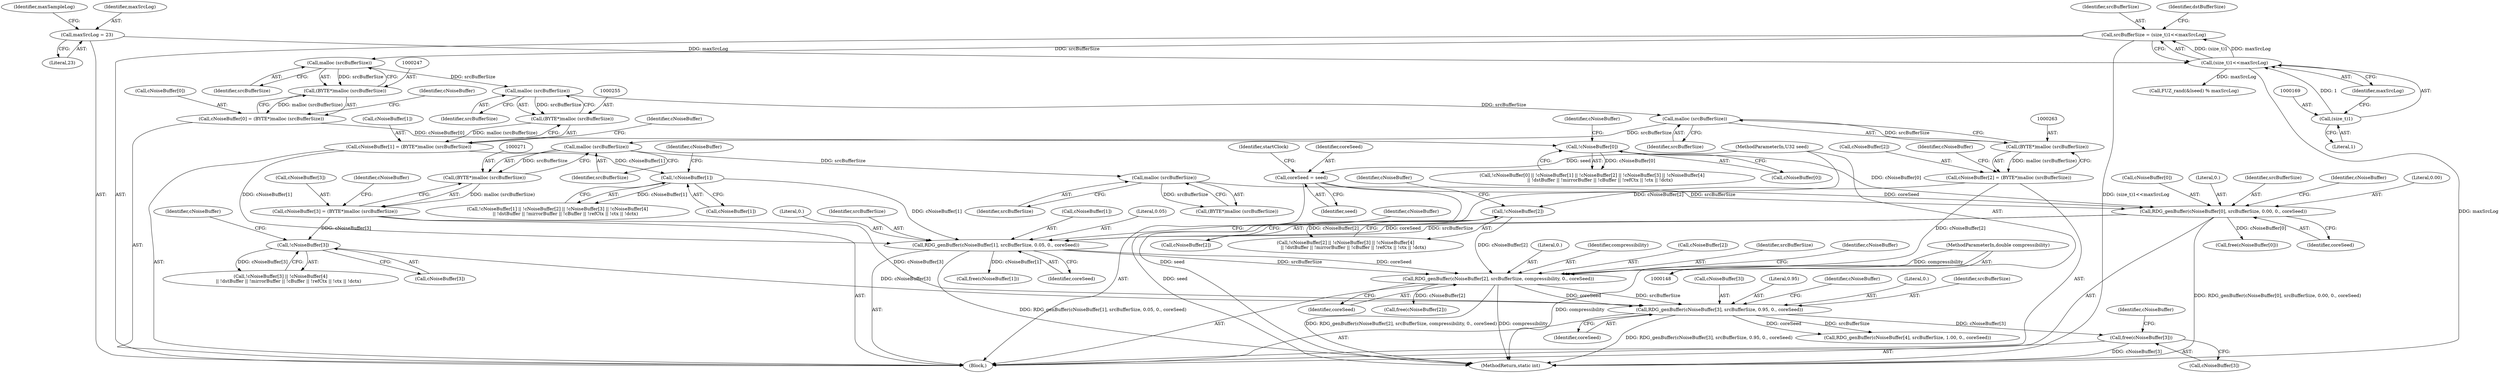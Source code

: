 digraph "0_zstd_3e5cdf1b6a85843e991d7d10f6a2567c15580da0_3@API" {
"1001454" [label="(Call,free(cNoiseBuffer[3]))"];
"1000350" [label="(Call,RDG_genBuffer(cNoiseBuffer[3], srcBufferSize, 0.95, 0., coreSeed))"];
"1000266" [label="(Call,cNoiseBuffer[3] = (BYTE*)malloc (srcBufferSize))"];
"1000270" [label="(Call,(BYTE*)malloc (srcBufferSize))"];
"1000272" [label="(Call,malloc (srcBufferSize))"];
"1000264" [label="(Call,malloc (srcBufferSize))"];
"1000256" [label="(Call,malloc (srcBufferSize))"];
"1000248" [label="(Call,malloc (srcBufferSize))"];
"1000165" [label="(Call,srcBufferSize = (size_t)1<<maxSrcLog)"];
"1000167" [label="(Call,(size_t)1<<maxSrcLog)"];
"1000168" [label="(Call,(size_t)1)"];
"1000157" [label="(Call,maxSrcLog = 23)"];
"1000299" [label="(Call,!cNoiseBuffer[3])"];
"1000342" [label="(Call,RDG_genBuffer(cNoiseBuffer[2], srcBufferSize, compressibility, 0., coreSeed))"];
"1000258" [label="(Call,cNoiseBuffer[2] = (BYTE*)malloc (srcBufferSize))"];
"1000262" [label="(Call,(BYTE*)malloc (srcBufferSize))"];
"1000294" [label="(Call,!cNoiseBuffer[2])"];
"1000334" [label="(Call,RDG_genBuffer(cNoiseBuffer[1], srcBufferSize, 0.05, 0., coreSeed))"];
"1000250" [label="(Call,cNoiseBuffer[1] = (BYTE*)malloc (srcBufferSize))"];
"1000254" [label="(Call,(BYTE*)malloc (srcBufferSize))"];
"1000289" [label="(Call,!cNoiseBuffer[1])"];
"1000326" [label="(Call,RDG_genBuffer(cNoiseBuffer[0], srcBufferSize, 0.00, 0., coreSeed))"];
"1000284" [label="(Call,!cNoiseBuffer[0])"];
"1000242" [label="(Call,cNoiseBuffer[0] = (BYTE*)malloc (srcBufferSize))"];
"1000246" [label="(Call,(BYTE*)malloc (srcBufferSize))"];
"1000280" [label="(Call,malloc (srcBufferSize))"];
"1000222" [label="(Call,coreSeed = seed)"];
"1000149" [label="(MethodParameterIn,U32 seed)"];
"1000153" [label="(MethodParameterIn,double compressibility)"];
"1000340" [label="(Literal,0.)"];
"1000276" [label="(Identifier,cNoiseBuffer)"];
"1000281" [label="(Identifier,srcBufferSize)"];
"1000270" [label="(Call,(BYTE*)malloc (srcBufferSize))"];
"1000268" [label="(Identifier,cNoiseBuffer)"];
"1000251" [label="(Call,cNoiseBuffer[1])"];
"1000162" [label="(Identifier,maxSampleLog)"];
"1000248" [label="(Call,malloc (srcBufferSize))"];
"1000351" [label="(Call,cNoiseBuffer[3])"];
"1000242" [label="(Call,cNoiseBuffer[0] = (BYTE*)malloc (srcBufferSize))"];
"1000334" [label="(Call,RDG_genBuffer(cNoiseBuffer[1], srcBufferSize, 0.05, 0., coreSeed))"];
"1000260" [label="(Identifier,cNoiseBuffer)"];
"1000280" [label="(Call,malloc (srcBufferSize))"];
"1000355" [label="(Literal,0.95)"];
"1000262" [label="(Call,(BYTE*)malloc (srcBufferSize))"];
"1000256" [label="(Call,malloc (srcBufferSize))"];
"1000285" [label="(Call,cNoiseBuffer[0])"];
"1000224" [label="(Identifier,seed)"];
"1000246" [label="(Call,(BYTE*)malloc (srcBufferSize))"];
"1000243" [label="(Call,cNoiseBuffer[0])"];
"1000165" [label="(Call,srcBufferSize = (size_t)1<<maxSrcLog)"];
"1000331" [label="(Literal,0.00)"];
"1000222" [label="(Call,coreSeed = seed)"];
"1000289" [label="(Call,!cNoiseBuffer[1])"];
"1000342" [label="(Call,RDG_genBuffer(cNoiseBuffer[2], srcBufferSize, compressibility, 0., coreSeed))"];
"1000360" [label="(Identifier,cNoiseBuffer)"];
"1000326" [label="(Call,RDG_genBuffer(cNoiseBuffer[0], srcBufferSize, 0.00, 0., coreSeed))"];
"1000168" [label="(Call,(size_t)1)"];
"1000357" [label="(Identifier,coreSeed)"];
"1000356" [label="(Literal,0.)"];
"1001450" [label="(Call,free(cNoiseBuffer[2]))"];
"1000273" [label="(Identifier,srcBufferSize)"];
"1000227" [label="(Identifier,startClock)"];
"1000149" [label="(MethodParameterIn,U32 seed)"];
"1001446" [label="(Call,free(cNoiseBuffer[1]))"];
"1000267" [label="(Call,cNoiseBuffer[3])"];
"1000338" [label="(Identifier,srcBufferSize)"];
"1000155" [label="(Block,)"];
"1000250" [label="(Call,cNoiseBuffer[1] = (BYTE*)malloc (srcBufferSize))"];
"1000350" [label="(Call,RDG_genBuffer(cNoiseBuffer[3], srcBufferSize, 0.95, 0., coreSeed))"];
"1000295" [label="(Call,cNoiseBuffer[2])"];
"1000327" [label="(Call,cNoiseBuffer[0])"];
"1000332" [label="(Literal,0.)"];
"1000333" [label="(Identifier,coreSeed)"];
"1000278" [label="(Call,(BYTE*)malloc (srcBufferSize))"];
"1000153" [label="(MethodParameterIn,double compressibility)"];
"1000343" [label="(Call,cNoiseBuffer[2])"];
"1000294" [label="(Call,!cNoiseBuffer[2])"];
"1001455" [label="(Call,cNoiseBuffer[3])"];
"1000158" [label="(Identifier,maxSrcLog)"];
"1000335" [label="(Call,cNoiseBuffer[1])"];
"1000358" [label="(Call,RDG_genBuffer(cNoiseBuffer[4], srcBufferSize, 1.00, 0., coreSeed))"];
"1001442" [label="(Call,free(cNoiseBuffer[0]))"];
"1000171" [label="(Identifier,maxSrcLog)"];
"1000266" [label="(Call,cNoiseBuffer[3] = (BYTE*)malloc (srcBufferSize))"];
"1001475" [label="(MethodReturn,static int)"];
"1000249" [label="(Identifier,srcBufferSize)"];
"1000264" [label="(Call,malloc (srcBufferSize))"];
"1000166" [label="(Identifier,srcBufferSize)"];
"1000348" [label="(Literal,0.)"];
"1000272" [label="(Call,malloc (srcBufferSize))"];
"1000341" [label="(Identifier,coreSeed)"];
"1000300" [label="(Call,cNoiseBuffer[3])"];
"1000170" [label="(Literal,1)"];
"1000293" [label="(Call,!cNoiseBuffer[2] || !cNoiseBuffer[3] || !cNoiseBuffer[4]\n           || !dstBuffer || !mirrorBuffer || !cBuffer || !refCtx || !ctx || !dctx)"];
"1000339" [label="(Literal,0.05)"];
"1001460" [label="(Identifier,cNoiseBuffer)"];
"1000258" [label="(Call,cNoiseBuffer[2] = (BYTE*)malloc (srcBufferSize))"];
"1000306" [label="(Identifier,cNoiseBuffer)"];
"1000283" [label="(Call,!cNoiseBuffer[0] || !cNoiseBuffer[1] || !cNoiseBuffer[2] || !cNoiseBuffer[3] || !cNoiseBuffer[4]\n           || !dstBuffer || !mirrorBuffer || !cBuffer || !refCtx || !ctx || !dctx)"];
"1000301" [label="(Identifier,cNoiseBuffer)"];
"1000346" [label="(Identifier,srcBufferSize)"];
"1000223" [label="(Identifier,coreSeed)"];
"1000349" [label="(Identifier,coreSeed)"];
"1000330" [label="(Identifier,srcBufferSize)"];
"1000354" [label="(Identifier,srcBufferSize)"];
"1000157" [label="(Call,maxSrcLog = 23)"];
"1000296" [label="(Identifier,cNoiseBuffer)"];
"1000290" [label="(Call,cNoiseBuffer[1])"];
"1000352" [label="(Identifier,cNoiseBuffer)"];
"1000336" [label="(Identifier,cNoiseBuffer)"];
"1000291" [label="(Identifier,cNoiseBuffer)"];
"1000299" [label="(Call,!cNoiseBuffer[3])"];
"1000298" [label="(Call,!cNoiseBuffer[3] || !cNoiseBuffer[4]\n           || !dstBuffer || !mirrorBuffer || !cBuffer || !refCtx || !ctx || !dctx)"];
"1001454" [label="(Call,free(cNoiseBuffer[3]))"];
"1000265" [label="(Identifier,srcBufferSize)"];
"1001047" [label="(Call,FUZ_rand(&lseed) % maxSrcLog)"];
"1000259" [label="(Call,cNoiseBuffer[2])"];
"1000284" [label="(Call,!cNoiseBuffer[0])"];
"1000174" [label="(Identifier,dstBufferSize)"];
"1000159" [label="(Literal,23)"];
"1000344" [label="(Identifier,cNoiseBuffer)"];
"1000252" [label="(Identifier,cNoiseBuffer)"];
"1000347" [label="(Identifier,compressibility)"];
"1000254" [label="(Call,(BYTE*)malloc (srcBufferSize))"];
"1000257" [label="(Identifier,srcBufferSize)"];
"1000167" [label="(Call,(size_t)1<<maxSrcLog)"];
"1000288" [label="(Call,!cNoiseBuffer[1] || !cNoiseBuffer[2] || !cNoiseBuffer[3] || !cNoiseBuffer[4]\n           || !dstBuffer || !mirrorBuffer || !cBuffer || !refCtx || !ctx || !dctx)"];
"1001454" -> "1000155"  [label="AST: "];
"1001454" -> "1001455"  [label="CFG: "];
"1001455" -> "1001454"  [label="AST: "];
"1001460" -> "1001454"  [label="CFG: "];
"1001454" -> "1001475"  [label="DDG: cNoiseBuffer[3]"];
"1000350" -> "1001454"  [label="DDG: cNoiseBuffer[3]"];
"1000350" -> "1000155"  [label="AST: "];
"1000350" -> "1000357"  [label="CFG: "];
"1000351" -> "1000350"  [label="AST: "];
"1000354" -> "1000350"  [label="AST: "];
"1000355" -> "1000350"  [label="AST: "];
"1000356" -> "1000350"  [label="AST: "];
"1000357" -> "1000350"  [label="AST: "];
"1000360" -> "1000350"  [label="CFG: "];
"1000350" -> "1001475"  [label="DDG: RDG_genBuffer(cNoiseBuffer[3], srcBufferSize, 0.95, 0., coreSeed)"];
"1000266" -> "1000350"  [label="DDG: cNoiseBuffer[3]"];
"1000299" -> "1000350"  [label="DDG: cNoiseBuffer[3]"];
"1000342" -> "1000350"  [label="DDG: srcBufferSize"];
"1000342" -> "1000350"  [label="DDG: coreSeed"];
"1000350" -> "1000358"  [label="DDG: srcBufferSize"];
"1000350" -> "1000358"  [label="DDG: coreSeed"];
"1000266" -> "1000155"  [label="AST: "];
"1000266" -> "1000270"  [label="CFG: "];
"1000267" -> "1000266"  [label="AST: "];
"1000270" -> "1000266"  [label="AST: "];
"1000276" -> "1000266"  [label="CFG: "];
"1000270" -> "1000266"  [label="DDG: malloc (srcBufferSize)"];
"1000266" -> "1000299"  [label="DDG: cNoiseBuffer[3]"];
"1000270" -> "1000272"  [label="CFG: "];
"1000271" -> "1000270"  [label="AST: "];
"1000272" -> "1000270"  [label="AST: "];
"1000272" -> "1000270"  [label="DDG: srcBufferSize"];
"1000272" -> "1000273"  [label="CFG: "];
"1000273" -> "1000272"  [label="AST: "];
"1000264" -> "1000272"  [label="DDG: srcBufferSize"];
"1000272" -> "1000280"  [label="DDG: srcBufferSize"];
"1000264" -> "1000262"  [label="AST: "];
"1000264" -> "1000265"  [label="CFG: "];
"1000265" -> "1000264"  [label="AST: "];
"1000262" -> "1000264"  [label="CFG: "];
"1000264" -> "1000262"  [label="DDG: srcBufferSize"];
"1000256" -> "1000264"  [label="DDG: srcBufferSize"];
"1000256" -> "1000254"  [label="AST: "];
"1000256" -> "1000257"  [label="CFG: "];
"1000257" -> "1000256"  [label="AST: "];
"1000254" -> "1000256"  [label="CFG: "];
"1000256" -> "1000254"  [label="DDG: srcBufferSize"];
"1000248" -> "1000256"  [label="DDG: srcBufferSize"];
"1000248" -> "1000246"  [label="AST: "];
"1000248" -> "1000249"  [label="CFG: "];
"1000249" -> "1000248"  [label="AST: "];
"1000246" -> "1000248"  [label="CFG: "];
"1000248" -> "1000246"  [label="DDG: srcBufferSize"];
"1000165" -> "1000248"  [label="DDG: srcBufferSize"];
"1000165" -> "1000155"  [label="AST: "];
"1000165" -> "1000167"  [label="CFG: "];
"1000166" -> "1000165"  [label="AST: "];
"1000167" -> "1000165"  [label="AST: "];
"1000174" -> "1000165"  [label="CFG: "];
"1000165" -> "1001475"  [label="DDG: (size_t)1<<maxSrcLog"];
"1000167" -> "1000165"  [label="DDG: (size_t)1"];
"1000167" -> "1000165"  [label="DDG: maxSrcLog"];
"1000167" -> "1000171"  [label="CFG: "];
"1000168" -> "1000167"  [label="AST: "];
"1000171" -> "1000167"  [label="AST: "];
"1000167" -> "1001475"  [label="DDG: maxSrcLog"];
"1000168" -> "1000167"  [label="DDG: 1"];
"1000157" -> "1000167"  [label="DDG: maxSrcLog"];
"1000167" -> "1001047"  [label="DDG: maxSrcLog"];
"1000168" -> "1000170"  [label="CFG: "];
"1000169" -> "1000168"  [label="AST: "];
"1000170" -> "1000168"  [label="AST: "];
"1000171" -> "1000168"  [label="CFG: "];
"1000157" -> "1000155"  [label="AST: "];
"1000157" -> "1000159"  [label="CFG: "];
"1000158" -> "1000157"  [label="AST: "];
"1000159" -> "1000157"  [label="AST: "];
"1000162" -> "1000157"  [label="CFG: "];
"1000299" -> "1000298"  [label="AST: "];
"1000299" -> "1000300"  [label="CFG: "];
"1000300" -> "1000299"  [label="AST: "];
"1000306" -> "1000299"  [label="CFG: "];
"1000298" -> "1000299"  [label="CFG: "];
"1000299" -> "1000298"  [label="DDG: cNoiseBuffer[3]"];
"1000342" -> "1000155"  [label="AST: "];
"1000342" -> "1000349"  [label="CFG: "];
"1000343" -> "1000342"  [label="AST: "];
"1000346" -> "1000342"  [label="AST: "];
"1000347" -> "1000342"  [label="AST: "];
"1000348" -> "1000342"  [label="AST: "];
"1000349" -> "1000342"  [label="AST: "];
"1000352" -> "1000342"  [label="CFG: "];
"1000342" -> "1001475"  [label="DDG: compressibility"];
"1000342" -> "1001475"  [label="DDG: RDG_genBuffer(cNoiseBuffer[2], srcBufferSize, compressibility, 0., coreSeed)"];
"1000258" -> "1000342"  [label="DDG: cNoiseBuffer[2]"];
"1000294" -> "1000342"  [label="DDG: cNoiseBuffer[2]"];
"1000334" -> "1000342"  [label="DDG: srcBufferSize"];
"1000334" -> "1000342"  [label="DDG: coreSeed"];
"1000153" -> "1000342"  [label="DDG: compressibility"];
"1000342" -> "1001450"  [label="DDG: cNoiseBuffer[2]"];
"1000258" -> "1000155"  [label="AST: "];
"1000258" -> "1000262"  [label="CFG: "];
"1000259" -> "1000258"  [label="AST: "];
"1000262" -> "1000258"  [label="AST: "];
"1000268" -> "1000258"  [label="CFG: "];
"1000262" -> "1000258"  [label="DDG: malloc (srcBufferSize)"];
"1000258" -> "1000294"  [label="DDG: cNoiseBuffer[2]"];
"1000263" -> "1000262"  [label="AST: "];
"1000294" -> "1000293"  [label="AST: "];
"1000294" -> "1000295"  [label="CFG: "];
"1000295" -> "1000294"  [label="AST: "];
"1000301" -> "1000294"  [label="CFG: "];
"1000293" -> "1000294"  [label="CFG: "];
"1000294" -> "1000293"  [label="DDG: cNoiseBuffer[2]"];
"1000334" -> "1000155"  [label="AST: "];
"1000334" -> "1000341"  [label="CFG: "];
"1000335" -> "1000334"  [label="AST: "];
"1000338" -> "1000334"  [label="AST: "];
"1000339" -> "1000334"  [label="AST: "];
"1000340" -> "1000334"  [label="AST: "];
"1000341" -> "1000334"  [label="AST: "];
"1000344" -> "1000334"  [label="CFG: "];
"1000334" -> "1001475"  [label="DDG: RDG_genBuffer(cNoiseBuffer[1], srcBufferSize, 0.05, 0., coreSeed)"];
"1000250" -> "1000334"  [label="DDG: cNoiseBuffer[1]"];
"1000289" -> "1000334"  [label="DDG: cNoiseBuffer[1]"];
"1000326" -> "1000334"  [label="DDG: srcBufferSize"];
"1000326" -> "1000334"  [label="DDG: coreSeed"];
"1000334" -> "1001446"  [label="DDG: cNoiseBuffer[1]"];
"1000250" -> "1000155"  [label="AST: "];
"1000250" -> "1000254"  [label="CFG: "];
"1000251" -> "1000250"  [label="AST: "];
"1000254" -> "1000250"  [label="AST: "];
"1000260" -> "1000250"  [label="CFG: "];
"1000254" -> "1000250"  [label="DDG: malloc (srcBufferSize)"];
"1000250" -> "1000289"  [label="DDG: cNoiseBuffer[1]"];
"1000255" -> "1000254"  [label="AST: "];
"1000289" -> "1000288"  [label="AST: "];
"1000289" -> "1000290"  [label="CFG: "];
"1000290" -> "1000289"  [label="AST: "];
"1000296" -> "1000289"  [label="CFG: "];
"1000288" -> "1000289"  [label="CFG: "];
"1000289" -> "1000288"  [label="DDG: cNoiseBuffer[1]"];
"1000326" -> "1000155"  [label="AST: "];
"1000326" -> "1000333"  [label="CFG: "];
"1000327" -> "1000326"  [label="AST: "];
"1000330" -> "1000326"  [label="AST: "];
"1000331" -> "1000326"  [label="AST: "];
"1000332" -> "1000326"  [label="AST: "];
"1000333" -> "1000326"  [label="AST: "];
"1000336" -> "1000326"  [label="CFG: "];
"1000326" -> "1001475"  [label="DDG: RDG_genBuffer(cNoiseBuffer[0], srcBufferSize, 0.00, 0., coreSeed)"];
"1000284" -> "1000326"  [label="DDG: cNoiseBuffer[0]"];
"1000280" -> "1000326"  [label="DDG: srcBufferSize"];
"1000222" -> "1000326"  [label="DDG: coreSeed"];
"1000326" -> "1001442"  [label="DDG: cNoiseBuffer[0]"];
"1000284" -> "1000283"  [label="AST: "];
"1000284" -> "1000285"  [label="CFG: "];
"1000285" -> "1000284"  [label="AST: "];
"1000291" -> "1000284"  [label="CFG: "];
"1000283" -> "1000284"  [label="CFG: "];
"1000284" -> "1000283"  [label="DDG: cNoiseBuffer[0]"];
"1000242" -> "1000284"  [label="DDG: cNoiseBuffer[0]"];
"1000242" -> "1000155"  [label="AST: "];
"1000242" -> "1000246"  [label="CFG: "];
"1000243" -> "1000242"  [label="AST: "];
"1000246" -> "1000242"  [label="AST: "];
"1000252" -> "1000242"  [label="CFG: "];
"1000246" -> "1000242"  [label="DDG: malloc (srcBufferSize)"];
"1000247" -> "1000246"  [label="AST: "];
"1000280" -> "1000278"  [label="AST: "];
"1000280" -> "1000281"  [label="CFG: "];
"1000281" -> "1000280"  [label="AST: "];
"1000278" -> "1000280"  [label="CFG: "];
"1000280" -> "1000278"  [label="DDG: srcBufferSize"];
"1000222" -> "1000155"  [label="AST: "];
"1000222" -> "1000224"  [label="CFG: "];
"1000223" -> "1000222"  [label="AST: "];
"1000224" -> "1000222"  [label="AST: "];
"1000227" -> "1000222"  [label="CFG: "];
"1000222" -> "1001475"  [label="DDG: seed"];
"1000149" -> "1000222"  [label="DDG: seed"];
"1000149" -> "1000148"  [label="AST: "];
"1000149" -> "1001475"  [label="DDG: seed"];
"1000153" -> "1000148"  [label="AST: "];
"1000153" -> "1001475"  [label="DDG: compressibility"];
}

